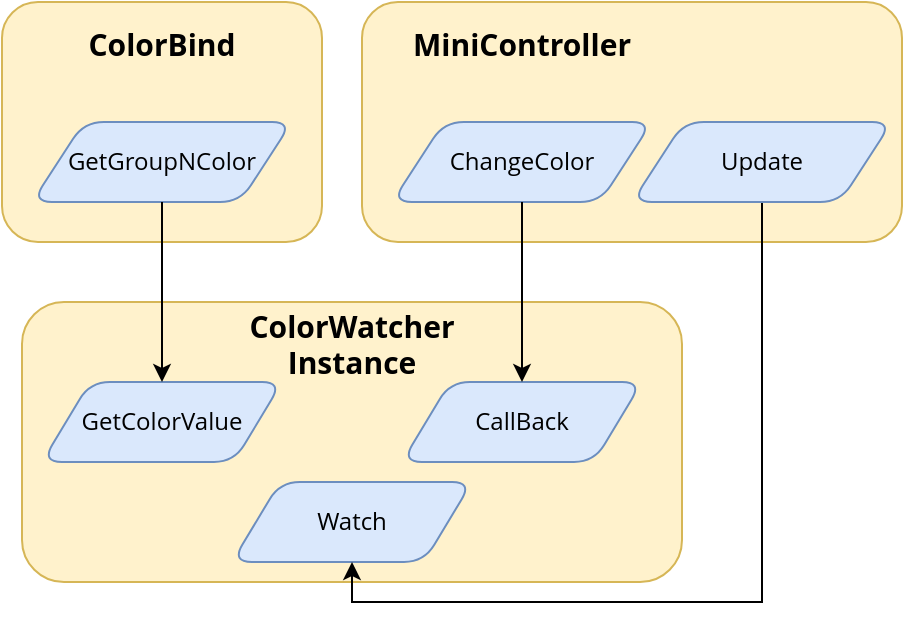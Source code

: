 <mxfile version="12.1.3" type="github" pages="1">
  <diagram id="tydk_CIgYVxiQbmg7vE3" name="Page-1">
    <mxGraphModel dx="932" dy="608" grid="1" gridSize="10" guides="1" tooltips="1" connect="1" arrows="1" fold="1" page="1" pageScale="1" pageWidth="850" pageHeight="1100" math="0" shadow="0">
      <root>
        <mxCell id="0"/>
        <mxCell id="1" parent="0"/>
        <mxCell id="VdBGwhDN53d5xWTjVT2z-20" value="" style="rounded=1;whiteSpace=wrap;html=1;fillColor=#fff2cc;strokeColor=#d6b656;fontFamily=Open Sans;" vertex="1" parent="1">
          <mxGeometry x="290" y="80" width="270" height="120" as="geometry"/>
        </mxCell>
        <mxCell id="VdBGwhDN53d5xWTjVT2z-13" value="" style="rounded=1;whiteSpace=wrap;html=1;fillColor=#fff2cc;strokeColor=#d6b656;fontFamily=Open Sans;" vertex="1" parent="1">
          <mxGeometry x="110" y="80" width="160" height="120" as="geometry"/>
        </mxCell>
        <mxCell id="VdBGwhDN53d5xWTjVT2z-1" value="" style="rounded=1;whiteSpace=wrap;html=1;fillColor=#fff2cc;strokeColor=#d6b656;fontFamily=Open Sans;" vertex="1" parent="1">
          <mxGeometry x="120" y="230" width="330" height="140" as="geometry"/>
        </mxCell>
        <mxCell id="VdBGwhDN53d5xWTjVT2z-5" value="GetColorValue" style="shape=parallelogram;perimeter=parallelogramPerimeter;whiteSpace=wrap;html=1;fillColor=#dae8fc;strokeColor=#6c8ebf;rounded=1;fontFamily=Open Sans;" vertex="1" parent="1">
          <mxGeometry x="130" y="270" width="120" height="40" as="geometry"/>
        </mxCell>
        <mxCell id="VdBGwhDN53d5xWTjVT2z-6" value="CallBack" style="shape=parallelogram;perimeter=parallelogramPerimeter;whiteSpace=wrap;html=1;fillColor=#dae8fc;strokeColor=#6c8ebf;gradientColor=none;shadow=0;rounded=1;fontFamily=Open Sans;" vertex="1" parent="1">
          <mxGeometry x="310" y="270" width="120" height="40" as="geometry"/>
        </mxCell>
        <mxCell id="VdBGwhDN53d5xWTjVT2z-8" value="GetGroupNColor" style="shape=parallelogram;perimeter=parallelogramPerimeter;whiteSpace=wrap;html=1;fillColor=#dae8fc;strokeColor=#6c8ebf;rounded=1;comic=0;fontFamily=Open Sans;" vertex="1" parent="1">
          <mxGeometry x="125" y="140" width="130" height="40" as="geometry"/>
        </mxCell>
        <mxCell id="VdBGwhDN53d5xWTjVT2z-9" value="ChangeColor" style="shape=parallelogram;perimeter=parallelogramPerimeter;whiteSpace=wrap;html=1;fillColor=#dae8fc;strokeColor=#6c8ebf;rounded=1;comic=0;shadow=0;fontFamily=Open Sans;" vertex="1" parent="1">
          <mxGeometry x="305" y="140" width="130" height="40" as="geometry"/>
        </mxCell>
        <mxCell id="VdBGwhDN53d5xWTjVT2z-10" value="" style="endArrow=classic;html=1;exitX=0.5;exitY=1;exitDx=0;exitDy=0;entryX=0.5;entryY=0;entryDx=0;entryDy=0;fontFamily=Open Sans;" edge="1" parent="1" source="VdBGwhDN53d5xWTjVT2z-8" target="VdBGwhDN53d5xWTjVT2z-5">
          <mxGeometry width="50" height="50" relative="1" as="geometry">
            <mxPoint x="120" y="440" as="sourcePoint"/>
            <mxPoint x="170" y="390" as="targetPoint"/>
          </mxGeometry>
        </mxCell>
        <mxCell id="VdBGwhDN53d5xWTjVT2z-11" value="" style="endArrow=classic;html=1;exitX=0.5;exitY=1;exitDx=0;exitDy=0;entryX=0.5;entryY=0;entryDx=0;entryDy=0;fontFamily=Open Sans;" edge="1" parent="1" source="VdBGwhDN53d5xWTjVT2z-9" target="VdBGwhDN53d5xWTjVT2z-6">
          <mxGeometry width="50" height="50" relative="1" as="geometry">
            <mxPoint x="120" y="440" as="sourcePoint"/>
            <mxPoint x="170" y="390" as="targetPoint"/>
          </mxGeometry>
        </mxCell>
        <mxCell id="VdBGwhDN53d5xWTjVT2z-12" value="Watch" style="shape=parallelogram;perimeter=parallelogramPerimeter;whiteSpace=wrap;html=1;fillColor=#dae8fc;strokeColor=#6c8ebf;gradientColor=none;shadow=0;rounded=1;fontFamily=Open Sans;" vertex="1" parent="1">
          <mxGeometry x="225" y="320" width="120" height="40" as="geometry"/>
        </mxCell>
        <mxCell id="VdBGwhDN53d5xWTjVT2z-14" value="ColorWatcher Instance" style="text;html=1;strokeColor=none;fillColor=none;align=center;verticalAlign=middle;whiteSpace=wrap;rounded=0;shadow=0;comic=0;fontFamily=Open Sans;fontSize=15;fontStyle=1" vertex="1" parent="1">
          <mxGeometry x="265" y="240" width="40" height="20" as="geometry"/>
        </mxCell>
        <mxCell id="VdBGwhDN53d5xWTjVT2z-17" style="edgeStyle=orthogonalEdgeStyle;rounded=0;orthogonalLoop=1;jettySize=auto;html=1;exitX=0.5;exitY=1;exitDx=0;exitDy=0;fontFamily=Open Sans;" edge="1" parent="1" source="VdBGwhDN53d5xWTjVT2z-5" target="VdBGwhDN53d5xWTjVT2z-5">
          <mxGeometry relative="1" as="geometry"/>
        </mxCell>
        <mxCell id="VdBGwhDN53d5xWTjVT2z-18" value="ColorBind" style="text;html=1;strokeColor=none;fillColor=none;align=center;verticalAlign=middle;whiteSpace=wrap;rounded=0;shadow=0;comic=0;fontFamily=Open Sans;fontSize=15;fontStyle=1" vertex="1" parent="1">
          <mxGeometry x="170" y="90" width="40" height="20" as="geometry"/>
        </mxCell>
        <mxCell id="VdBGwhDN53d5xWTjVT2z-21" value="MiniController" style="text;html=1;strokeColor=none;fillColor=none;align=center;verticalAlign=middle;whiteSpace=wrap;rounded=0;shadow=0;comic=0;fontFamily=Open Sans;fontSize=15;fontStyle=1" vertex="1" parent="1">
          <mxGeometry x="350" y="90" width="40" height="20" as="geometry"/>
        </mxCell>
        <mxCell id="VdBGwhDN53d5xWTjVT2z-24" style="edgeStyle=orthogonalEdgeStyle;rounded=0;orthogonalLoop=1;jettySize=auto;html=1;exitX=0.5;exitY=1;exitDx=0;exitDy=0;entryX=0.5;entryY=1;entryDx=0;entryDy=0;fontFamily=Open Sans;fontSize=15;" edge="1" parent="1" source="VdBGwhDN53d5xWTjVT2z-23" target="VdBGwhDN53d5xWTjVT2z-12">
          <mxGeometry relative="1" as="geometry"/>
        </mxCell>
        <mxCell id="VdBGwhDN53d5xWTjVT2z-23" value="Update" style="shape=parallelogram;perimeter=parallelogramPerimeter;whiteSpace=wrap;html=1;fillColor=#dae8fc;strokeColor=#6c8ebf;rounded=1;comic=0;shadow=0;fontFamily=Open Sans;" vertex="1" parent="1">
          <mxGeometry x="425" y="140" width="130" height="40" as="geometry"/>
        </mxCell>
      </root>
    </mxGraphModel>
  </diagram>
</mxfile>

